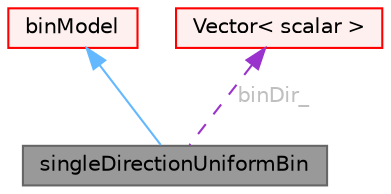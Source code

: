 digraph "singleDirectionUniformBin"
{
 // LATEX_PDF_SIZE
  bgcolor="transparent";
  edge [fontname=Helvetica,fontsize=10,labelfontname=Helvetica,labelfontsize=10];
  node [fontname=Helvetica,fontsize=10,shape=box,height=0.2,width=0.4];
  Node1 [id="Node000001",label="singleDirectionUniformBin",height=0.2,width=0.4,color="gray40", fillcolor="grey60", style="filled", fontcolor="black",tooltip="Calculates binned data in a specified direction."];
  Node2 -> Node1 [id="edge1_Node000001_Node000002",dir="back",color="steelblue1",style="solid",tooltip=" "];
  Node2 [id="Node000002",label="binModel",height=0.2,width=0.4,color="red", fillcolor="#FFF0F0", style="filled",URL="$classFoam_1_1binModel.html",tooltip="Base class for bin models to handle general bin characteristics."];
  Node71 -> Node1 [id="edge2_Node000001_Node000071",dir="back",color="darkorchid3",style="dashed",tooltip=" ",label=" binDir_",fontcolor="grey" ];
  Node71 [id="Node000071",label="Vector\< scalar \>",height=0.2,width=0.4,color="red", fillcolor="#FFF0F0", style="filled",URL="$classFoam_1_1Vector.html",tooltip=" "];
}
